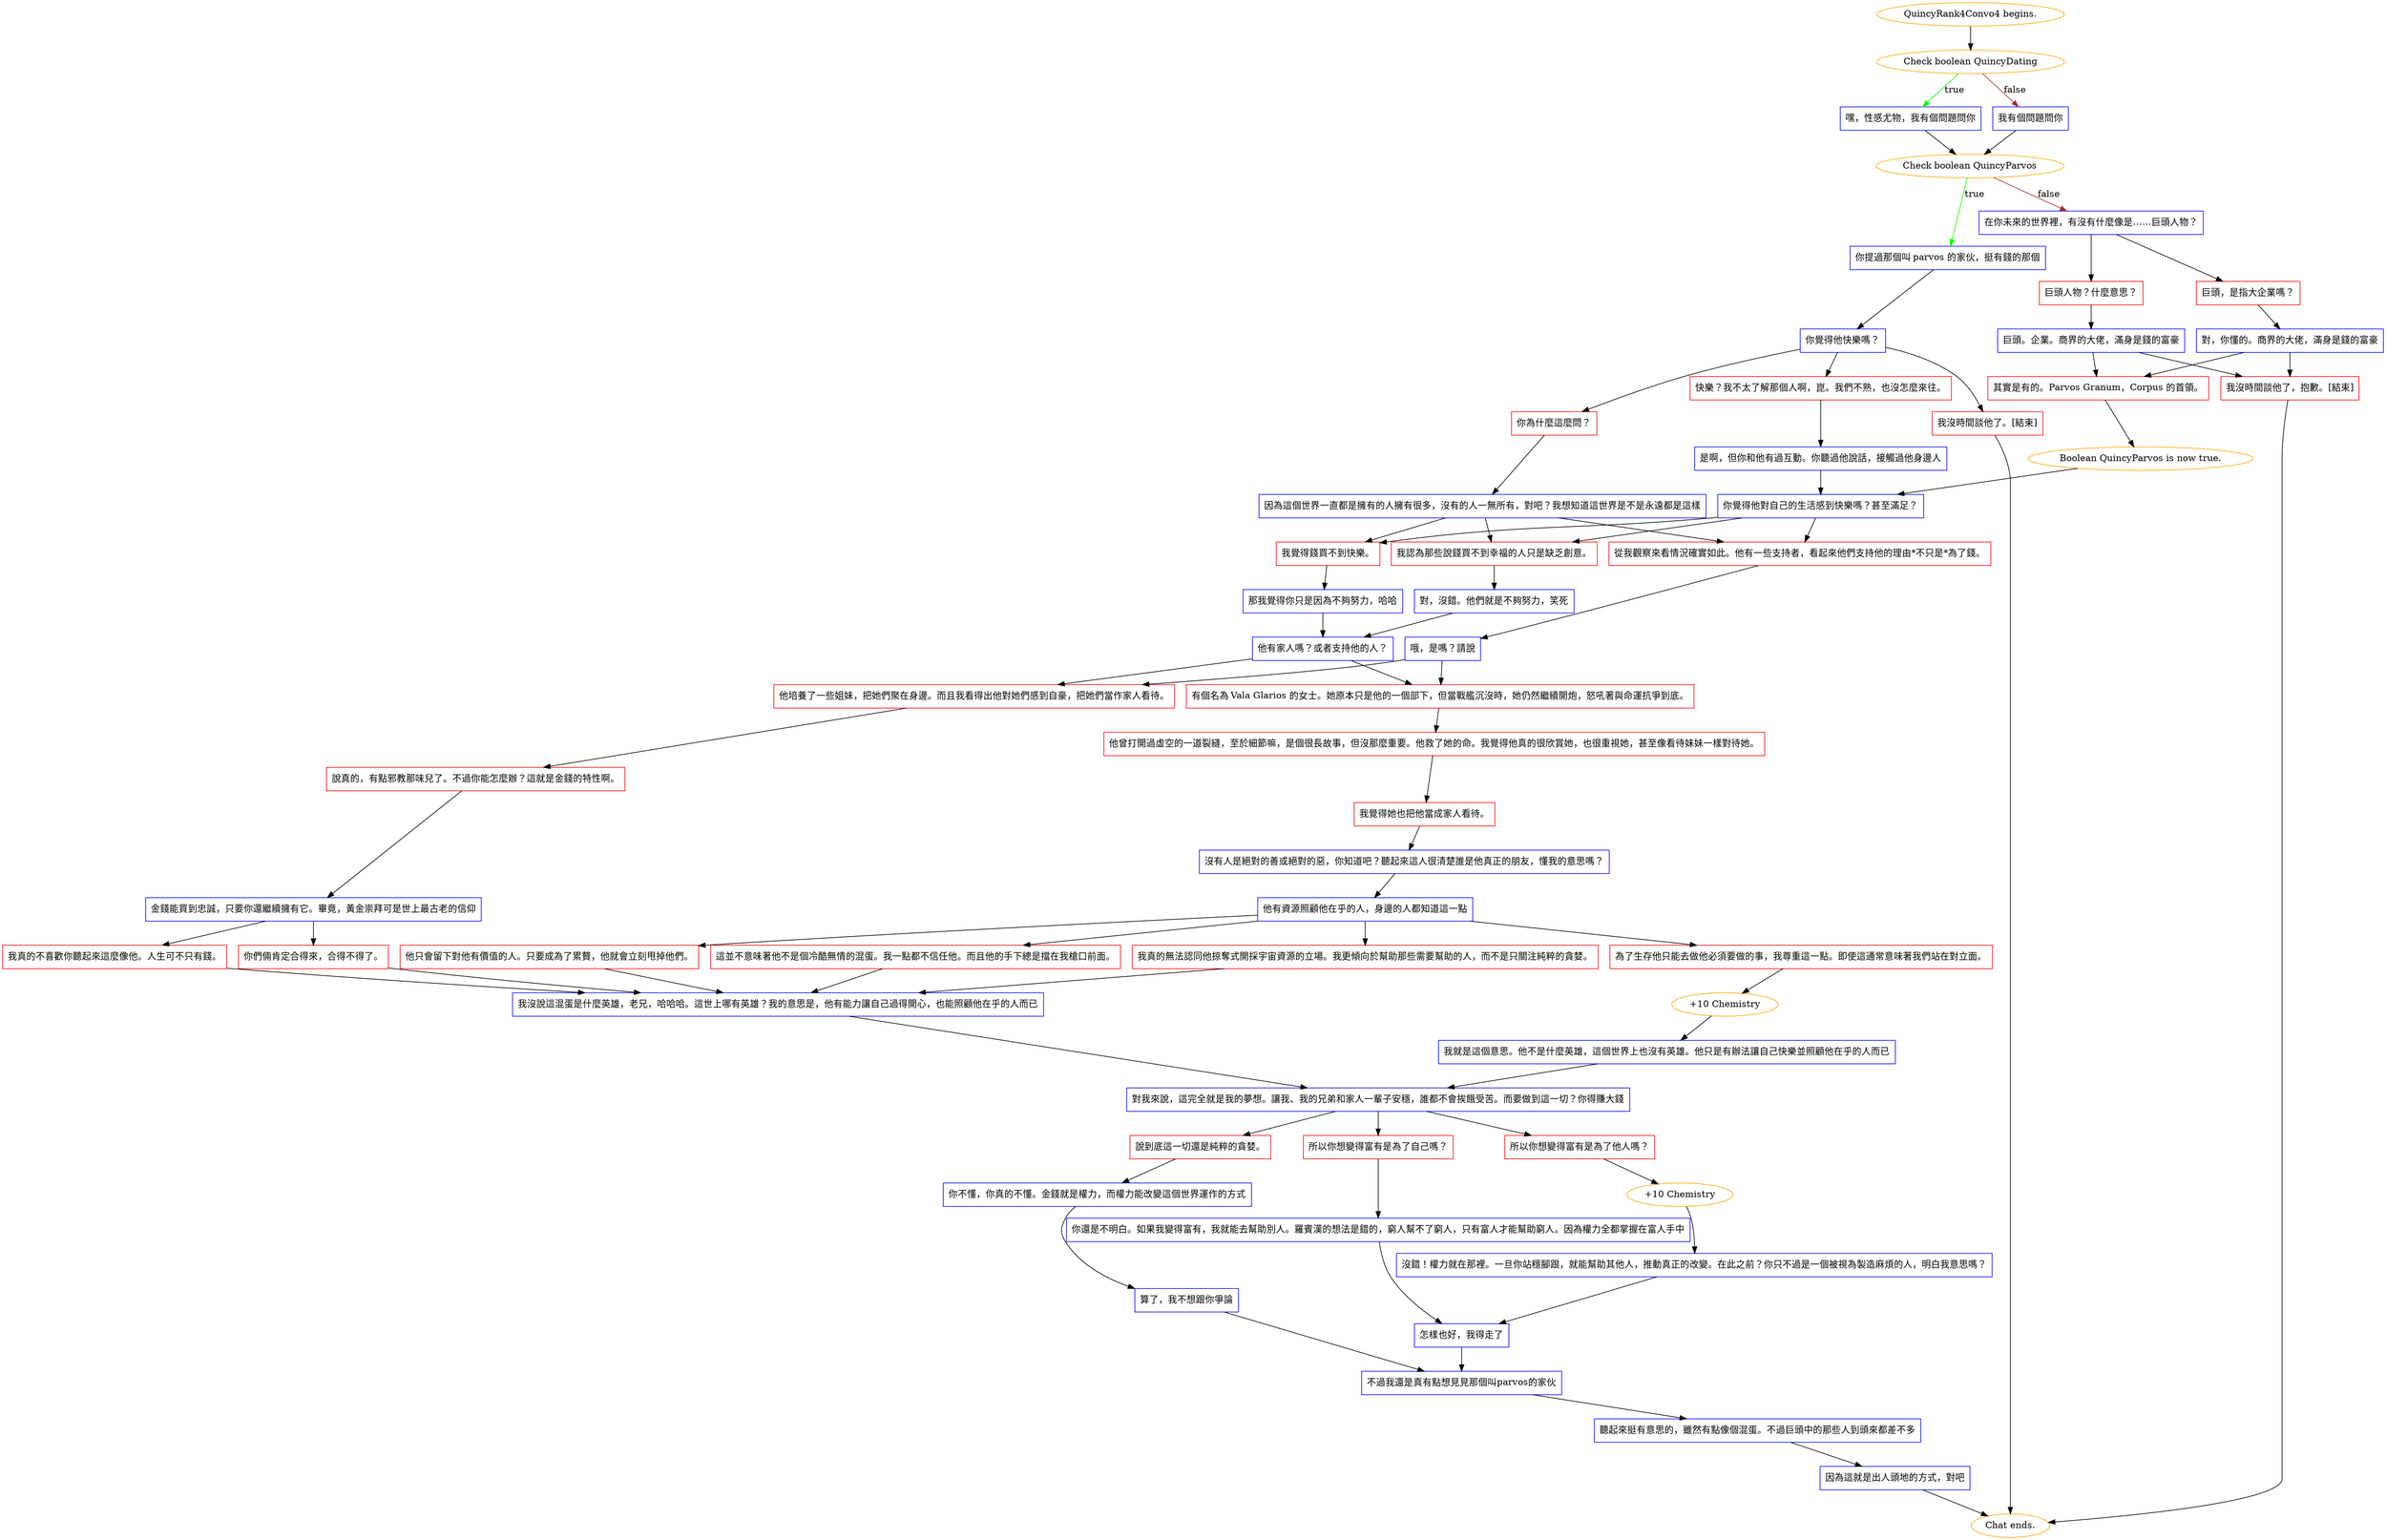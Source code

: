 digraph {
	"QuincyRank4Convo4 begins." [color=orange];
		"QuincyRank4Convo4 begins." -> j1225974393;
	j1225974393 [label="Check boolean QuincyDating",color=orange];
		j1225974393 -> j1154073427 [label=true,color=green];
		j1225974393 -> j3796259159 [label=false,color=brown];
	j1154073427 [label="嘿，性感尤物，我有個問題問你",shape=box,color=blue];
		j1154073427 -> j729270467;
	j3796259159 [label="我有個問題問你",shape=box,color=blue];
		j3796259159 -> j729270467;
	j729270467 [label="Check boolean QuincyParvos",color=orange];
		j729270467 -> j3839269462 [label=true,color=green];
		j729270467 -> j2448995598 [label=false,color=brown];
	j3839269462 [label="你提過那個叫 parvos 的家伙，挺有錢的那個",shape=box,color=blue];
		j3839269462 -> j3460018702;
	j2448995598 [label="在你未來的世界裡，有沒有什麼像是……巨頭人物？",shape=box,color=blue];
		j2448995598 -> j2451984917;
		j2448995598 -> j769792642;
	j3460018702 [label="你覺得他快樂嗎？",shape=box,color=blue];
		j3460018702 -> j2346378773;
		j3460018702 -> j134128743;
		j3460018702 -> j845257427;
	j2451984917 [label="巨頭人物？什麼意思？",shape=box,color=red];
		j2451984917 -> j2529166148;
	j769792642 [label="巨頭，是指大企業嗎？",shape=box,color=red];
		j769792642 -> j2863766140;
	j2346378773 [label="快樂？我不太了解那個人啊，崑。我們不熟，也沒怎麼來往。",shape=box,color=red];
		j2346378773 -> j630295584;
	j134128743 [label="你為什麼這麼問？",shape=box,color=red];
		j134128743 -> j3733891289;
	j845257427 [label="我沒時間談他了。[結束]",shape=box,color=red];
		j845257427 -> "Chat ends.";
	j2529166148 [label="巨頭。企業。商界的大佬，滿身是錢的富豪",shape=box,color=blue];
		j2529166148 -> j2824280619;
		j2529166148 -> j3989253486;
	j2863766140 [label="對，你懂的。商界的大佬，滿身是錢的富豪",shape=box,color=blue];
		j2863766140 -> j2824280619;
		j2863766140 -> j3989253486;
	j630295584 [label="是啊，但你和他有過互動。你聽過他說話，接觸過他身邊人",shape=box,color=blue];
		j630295584 -> j798969946;
	j3733891289 [label="因為這個世界一直都是擁有的人擁有很多，沒有的人一無所有，對吧？我想知道這世界是不是永遠都是這樣",shape=box,color=blue];
		j3733891289 -> j2876254387;
		j3733891289 -> j1943985028;
		j3733891289 -> j1280735762;
	"Chat ends." [color=orange];
	j2824280619 [label="其實是有的。Parvos Granum，Corpus 的首領。",shape=box,color=red];
		j2824280619 -> j1360256901;
	j3989253486 [label="我沒時間談他了，抱歉。[結束]",shape=box,color=red];
		j3989253486 -> "Chat ends.";
	j798969946 [label="你覺得他對自己的生活感到快樂嗎？甚至滿足？",shape=box,color=blue];
		j798969946 -> j2876254387;
		j798969946 -> j1943985028;
		j798969946 -> j1280735762;
	j2876254387 [label="我覺得錢買不到快樂。",shape=box,color=red];
		j2876254387 -> j1410332495;
	j1943985028 [label="我認為那些說錢買不到幸福的人只是缺乏創意。",shape=box,color=red];
		j1943985028 -> j2647334130;
	j1280735762 [label="從我觀察來看情況確實如此。他有一些支持者，看起來他們支持他的理由*不只是*為了錢。",shape=box,color=red];
		j1280735762 -> j1238700803;
	j1360256901 [label="Boolean QuincyParvos is now true.",color=orange];
		j1360256901 -> j798969946;
	j1410332495 [label="那我覺得你只是因為不夠努力，哈哈",shape=box,color=blue];
		j1410332495 -> j2813706588;
	j2647334130 [label="對，沒錯。他們就是不夠努力，笑死",shape=box,color=blue];
		j2647334130 -> j2813706588;
	j1238700803 [label="哦，是嗎？請說",shape=box,color=blue];
		j1238700803 -> j1183650745;
		j1238700803 -> j803758905;
	j2813706588 [label="他有家人嗎？或者支持他的人？",shape=box,color=blue];
		j2813706588 -> j1183650745;
		j2813706588 -> j803758905;
	j1183650745 [label="有個名為 Vala Glarios 的女士。她原本只是他的一個部下，但當戰艦沉沒時，她仍然繼續開炮，怒吼著與命運抗爭到底。",shape=box,color=red];
		j1183650745 -> j3081056623;
	j803758905 [label="他培養了一些姐妹，把她們聚在身邊。而且我看得出他對她們感到自豪，把她們當作家人看待。",shape=box,color=red];
		j803758905 -> j3638945758;
	j3081056623 [label="他曾打開過虛空的一道裂縫，至於細節嘛，是個很長故事，但沒那麼重要。他救了她的命。我覺得他真的很欣賞她，也很重視她，甚至像看待妹妹一樣對待她。",shape=box,color=red];
		j3081056623 -> j1606383456;
	j3638945758 [label="說真的，有點邪教那味兒了。不過你能怎麼辦？這就是金錢的特性啊。",shape=box,color=red];
		j3638945758 -> j1374220925;
	j1606383456 [label="我覺得她也把他當成家人看待。",shape=box,color=red];
		j1606383456 -> j3237145218;
	j1374220925 [label="金錢能買到忠誠，只要你還繼續擁有它。畢竟，黃金崇拜可是世上最古老的信仰",shape=box,color=blue];
		j1374220925 -> j424597344;
		j1374220925 -> j3689714692;
	j3237145218 [label="沒有人是絕對的善或絕對的惡，你知道吧？聽起來這人很清楚誰是他真正的朋友，懂我的意思嗎？",shape=box,color=blue];
		j3237145218 -> j34237869;
	j424597344 [label="我真的不喜歡你聽起來這麼像他。人生可不只有錢。",shape=box,color=red];
		j424597344 -> j3531292776;
	j3689714692 [label="你們倆肯定合得來，合得不得了。",shape=box,color=red];
		j3689714692 -> j3531292776;
	j34237869 [label="他有資源照顧他在乎的人，身邊的人都知道這一點",shape=box,color=blue];
		j34237869 -> j1515359567;
		j34237869 -> j745586658;
		j34237869 -> j699401198;
		j34237869 -> j1533184363;
	j3531292776 [label="我沒說這混蛋是什麼英雄，老兄，哈哈哈。這世上哪有英雄？我的意思是，他有能力讓自己過得開心，也能照顧他在乎的人而已",shape=box,color=blue];
		j3531292776 -> j3517881375;
	j1515359567 [label="為了生存他只能去做他必須要做的事，我尊重這一點。即使這通常意味著我們站在對立面。",shape=box,color=red];
		j1515359567 -> j2157355772;
	j745586658 [label="他只會留下對他有價值的人。只要成為了累贅，他就會立刻甩掉他們。",shape=box,color=red];
		j745586658 -> j3531292776;
	j699401198 [label="這並不意味著他不是個冷酷無情的混蛋。我一點都不信任他。而且他的手下總是擋在我槍口前面。",shape=box,color=red];
		j699401198 -> j3531292776;
	j1533184363 [label="我真的無法認同他掠奪式開採宇宙資源的立場。我更傾向於幫助那些需要幫助的人，而不是只關注純粹的貪婪。",shape=box,color=red];
		j1533184363 -> j3531292776;
	j3517881375 [label="對我來說，這完全就是我的夢想。讓我、我的兄弟和家人一輩子安穩，誰都不會挨餓受苦。而要做到這一切？你得賺大錢",shape=box,color=blue];
		j3517881375 -> j3917066094;
		j3517881375 -> j3725040763;
		j3517881375 -> j1060649812;
	j2157355772 [label="+10 Chemistry",color=orange];
		j2157355772 -> j2730912267;
	j3917066094 [label="所以你想變得富有是為了他人嗎？",shape=box,color=red];
		j3917066094 -> j2253049240;
	j3725040763 [label="所以你想變得富有是為了自己嗎？",shape=box,color=red];
		j3725040763 -> j92755449;
	j1060649812 [label="說到底這一切還是純粹的貪婪。",shape=box,color=red];
		j1060649812 -> j2224452947;
	j2730912267 [label="我就是這個意思。他不是什麼英雄，這個世界上也沒有英雄。他只是有辦法讓自己快樂並照顧他在乎的人而已",shape=box,color=blue];
		j2730912267 -> j3517881375;
	j2253049240 [label="+10 Chemistry",color=orange];
		j2253049240 -> j440542204;
	j92755449 [label="你還是不明白。如果我變得富有，我就能去幫助別人。羅賓漢的想法是錯的，窮人幫不了窮人，只有富人才能幫助窮人。因為權力全都掌握在富人手中",shape=box,color=blue];
		j92755449 -> j34541825;
	j2224452947 [label="你不懂，你真的不懂。金錢就是權力，而權力能改變這個世界運作的方式",shape=box,color=blue];
		j2224452947 -> j1992756677;
	j440542204 [label="沒錯！權力就在那裡。一旦你站穩腳跟，就能幫助其他人，推動真正的改變。在此之前？你只不過是一個被視為製造麻煩的人，明白我意思嗎？",shape=box,color=blue];
		j440542204 -> j34541825;
	j34541825 [label="怎樣也好，我得走了",shape=box,color=blue];
		j34541825 -> j3551726351;
	j1992756677 [label="算了，我不想跟你爭論",shape=box,color=blue];
		j1992756677 -> j3551726351;
	j3551726351 [label="不過我還是真有點想見見那個叫parvos的家伙",shape=box,color=blue];
		j3551726351 -> j1547689693;
	j1547689693 [label="聽起來挺有意思的，雖然有點像個混蛋。不過巨頭中的那些人到頭來都差不多",shape=box,color=blue];
		j1547689693 -> j1645812042;
	j1645812042 [label="因為這就是出人頭地的方式，對吧",shape=box,color=blue];
		j1645812042 -> "Chat ends.";
}